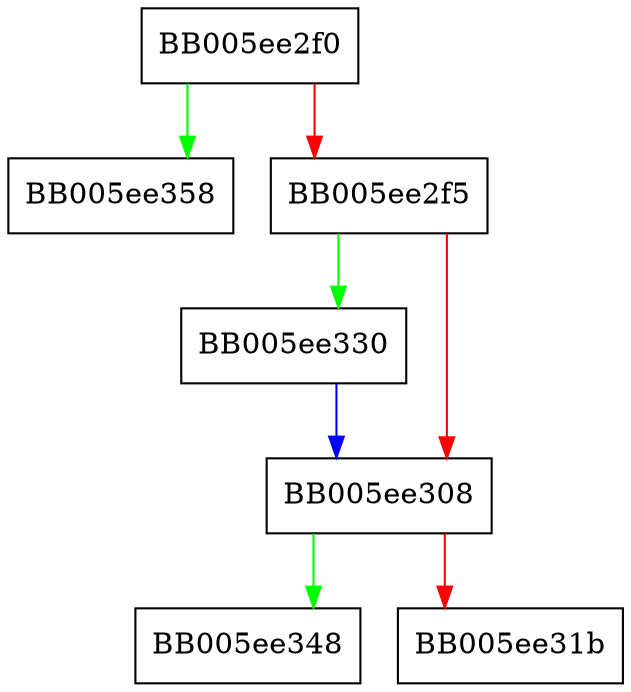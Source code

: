 digraph CRYPTO_clear_free {
  node [shape="box"];
  graph [splines=ortho];
  BB005ee2f0 -> BB005ee358 [color="green"];
  BB005ee2f0 -> BB005ee2f5 [color="red"];
  BB005ee2f5 -> BB005ee330 [color="green"];
  BB005ee2f5 -> BB005ee308 [color="red"];
  BB005ee308 -> BB005ee348 [color="green"];
  BB005ee308 -> BB005ee31b [color="red"];
  BB005ee330 -> BB005ee308 [color="blue"];
}